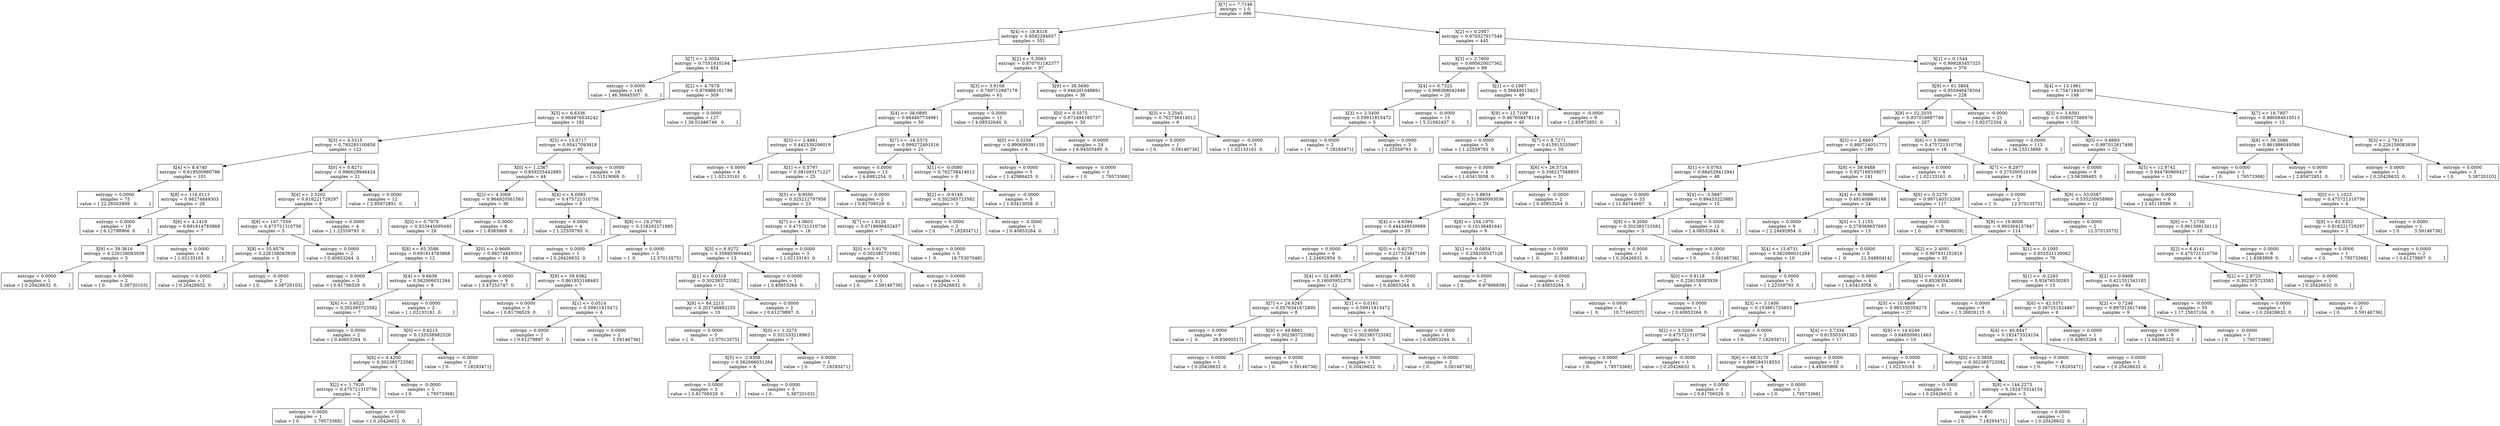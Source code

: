 digraph Tree {
0 [label="X[7] <= 7.7146\nentropy = 1.0\nsamples = 996", shape="box"] ;
1 [label="X[4] <= 18.8318\nentropy = 0.9582294657\nsamples = 551", shape="box"] ;
0 -> 1 ;
2 [label="X[7] <= 2.3054\nentropy = 0.7551910194\nsamples = 454", shape="box"] ;
1 -> 2 ;
3 [label="entropy = 0.0000\nsamples = 145\nvalue = [ 46.36845507   0.        ]", shape="box"] ;
2 -> 3 ;
4 [label="X[2] <= 4.7679\nentropy = 0.876988161788\nsamples = 309", shape="box"] ;
2 -> 4 ;
5 [label="X[5] <= 6.6336\nentropy = 0.984876534242\nsamples = 182", shape="box"] ;
4 -> 5 ;
6 [label="X[3] <= 4.5315\nentropy = 0.793285100858\nsamples = 122", shape="box"] ;
5 -> 6 ;
7 [label="X[4] <= 8.4740\nentropy = 0.619500960786\nsamples = 101", shape="box"] ;
6 -> 7 ;
8 [label="entropy = 0.0000\nsamples = 75\nvalue = [ 22.26502909   0.        ]", shape="box"] ;
7 -> 8 ;
9 [label="X[8] <= 116.0113\nentropy = 0.98274849303\nsamples = 26", shape="box"] ;
7 -> 9 ;
10 [label="entropy = 0.0000\nsamples = 19\nvalue = [ 6.12798966  0.        ]", shape="box"] ;
9 -> 10 ;
11 [label="X[6] <= 4.1419\nentropy = 0.691614783868\nsamples = 7", shape="box"] ;
9 -> 11 ;
12 [label="X[9] <= 39.3616\nentropy = 0.226158083939\nsamples = 3", shape="box"] ;
11 -> 12 ;
13 [label="entropy = 0.0000\nsamples = 1\nvalue = [ 0.20426632  0.        ]", shape="box"] ;
12 -> 13 ;
14 [label="entropy = 0.0000\nsamples = 2\nvalue = [ 0.          5.38720103]", shape="box"] ;
12 -> 14 ;
15 [label="entropy = 0.0000\nsamples = 4\nvalue = [ 1.02133161  0.        ]", shape="box"] ;
11 -> 15 ;
16 [label="X[0] <= 0.8271\nentropy = 0.996629946424\nsamples = 21", shape="box"] ;
6 -> 16 ;
17 [label="X[4] <= 2.3202\nentropy = 0.818221729297\nsamples = 9", shape="box"] ;
16 -> 17 ;
18 [label="X[8] <= 167.7559\nentropy = 0.475721310756\nsamples = 5", shape="box"] ;
17 -> 18 ;
19 [label="X[8] <= 55.9576\nentropy = 0.226158083939\nsamples = 3", shape="box"] ;
18 -> 19 ;
20 [label="entropy = 0.0000\nsamples = 1\nvalue = [ 0.20426632  0.        ]", shape="box"] ;
19 -> 20 ;
21 [label="entropy = -0.0000\nsamples = 2\nvalue = [ 0.          5.38720103]", shape="box"] ;
19 -> 21 ;
22 [label="entropy = 0.0000\nsamples = 2\nvalue = [ 0.40853264  0.        ]", shape="box"] ;
18 -> 22 ;
23 [label="entropy = 0.0000\nsamples = 4\nvalue = [ 1.22559793  0.        ]", shape="box"] ;
17 -> 23 ;
24 [label="entropy = 0.0000\nsamples = 12\nvalue = [ 2.85972851  0.        ]", shape="box"] ;
16 -> 24 ;
25 [label="X[5] <= 15.0717\nentropy = 0.95417093918\nsamples = 60", shape="box"] ;
5 -> 25 ;
26 [label="X[0] <= 1.2367\nentropy = 0.859255442885\nsamples = 44", shape="box"] ;
25 -> 26 ;
27 [label="X[2] <= 4.3008\nentropy = 0.964920561563\nsamples = 36", shape="box"] ;
26 -> 27 ;
28 [label="X[0] <= 0.7979\nentropy = 0.923445095492\nsamples = 28", shape="box"] ;
27 -> 28 ;
29 [label="X[8] <= 63.3588\nentropy = 0.691614783868\nsamples = 12", shape="box"] ;
28 -> 29 ;
30 [label="entropy = 0.0000\nsamples = 3\nvalue = [ 0.81706529  0.        ]", shape="box"] ;
29 -> 30 ;
31 [label="X[4] <= 9.6636\nentropy = 0.562066031264\nsamples = 9", shape="box"] ;
29 -> 31 ;
32 [label="X[6] <= 3.6523\nentropy = 0.302385723582\nsamples = 7", shape="box"] ;
31 -> 32 ;
33 [label="entropy = 0.0000\nsamples = 2\nvalue = [ 0.40853264  0.        ]", shape="box"] ;
32 -> 33 ;
34 [label="X[0] <= 0.6215\nentropy = 0.133538982528\nsamples = 5", shape="box"] ;
32 -> 34 ;
35 [label="X[6] <= 4.4200\nentropy = 0.302385723582\nsamples = 3", shape="box"] ;
34 -> 35 ;
36 [label="X[2] <= 1.7920\nentropy = 0.475721310756\nsamples = 2", shape="box"] ;
35 -> 36 ;
37 [label="entropy = 0.0000\nsamples = 1\nvalue = [ 0.          1.79573368]", shape="box"] ;
36 -> 37 ;
38 [label="entropy = -0.0000\nsamples = 1\nvalue = [ 0.20426632  0.        ]", shape="box"] ;
36 -> 38 ;
39 [label="entropy = -0.0000\nsamples = 1\nvalue = [ 0.          1.79573368]", shape="box"] ;
35 -> 39 ;
40 [label="entropy = -0.0000\nsamples = 2\nvalue = [ 0.          7.18293471]", shape="box"] ;
34 -> 40 ;
41 [label="entropy = 0.0000\nsamples = 2\nvalue = [ 1.02133161  0.        ]", shape="box"] ;
31 -> 41 ;
42 [label="X[0] <= 0.9668\nentropy = 0.98274849303\nsamples = 16", shape="box"] ;
28 -> 42 ;
43 [label="entropy = 0.0000\nsamples = 9\nvalue = [ 3.47252747  0.        ]", shape="box"] ;
42 -> 43 ;
44 [label="X[9] <= 39.6382\nentropy = 0.861853168483\nsamples = 7", shape="box"] ;
42 -> 44 ;
45 [label="entropy = 0.0000\nsamples = 3\nvalue = [ 0.81706529  0.        ]", shape="box"] ;
44 -> 45 ;
46 [label="X[1] <= 0.0514\nentropy = 0.59911815472\nsamples = 4", shape="box"] ;
44 -> 46 ;
47 [label="entropy = 0.0000\nsamples = 2\nvalue = [ 0.61279897  0.        ]", shape="box"] ;
46 -> 47 ;
48 [label="entropy = 0.0000\nsamples = 2\nvalue = [ 0.          3.59146736]", shape="box"] ;
46 -> 48 ;
49 [label="entropy = 0.0000\nsamples = 8\nvalue = [ 1.8383969  0.       ]", shape="box"] ;
27 -> 49 ;
50 [label="X[4] <= 8.0585\nentropy = 0.475721310756\nsamples = 8", shape="box"] ;
26 -> 50 ;
51 [label="entropy = 0.0000\nsamples = 4\nvalue = [ 1.22559793  0.        ]", shape="box"] ;
50 -> 51 ;
52 [label="X[9] <= 19.2793\nentropy = 0.118292271895\nsamples = 4", shape="box"] ;
50 -> 52 ;
53 [label="entropy = 0.0000\nsamples = 1\nvalue = [ 0.20426632  0.        ]", shape="box"] ;
52 -> 53 ;
54 [label="entropy = 0.0000\nsamples = 3\nvalue = [  0.          12.57013575]", shape="box"] ;
52 -> 54 ;
55 [label="entropy = 0.0000\nsamples = 16\nvalue = [ 5.51519069  0.        ]", shape="box"] ;
25 -> 55 ;
56 [label="entropy = 0.0000\nsamples = 127\nvalue = [ 39.01486749   0.        ]", shape="box"] ;
4 -> 56 ;
57 [label="X[2] <= 5.3083\nentropy = 0.870701182377\nsamples = 97", shape="box"] ;
1 -> 57 ;
58 [label="X[3] <= 3.9108\nentropy = 0.760712687178\nsamples = 61", shape="box"] ;
57 -> 58 ;
59 [label="X[4] <= 38.0895\nentropy = 0.664467734961\nsamples = 50", shape="box"] ;
58 -> 59 ;
60 [label="X[3] <= 2.4881\nentropy = 0.442539206019\nsamples = 29", shape="box"] ;
59 -> 60 ;
61 [label="entropy = 0.0000\nsamples = 4\nvalue = [ 1.02133161  0.        ]", shape="box"] ;
60 -> 61 ;
62 [label="X[1] <= 0.5797\nentropy = 0.381093171227\nsamples = 25", shape="box"] ;
60 -> 62 ;
63 [label="X[5] <= 9.9550\nentropy = 0.325212797956\nsamples = 23", shape="box"] ;
62 -> 63 ;
64 [label="X[7] <= 4.0603\nentropy = 0.475721310756\nsamples = 16", shape="box"] ;
63 -> 64 ;
65 [label="X[5] <= 6.9272\nentropy = 0.358953694442\nsamples = 13", shape="box"] ;
64 -> 65 ;
66 [label="X[1] <= 0.0318\nentropy = 0.302385723582\nsamples = 12", shape="box"] ;
65 -> 66 ;
67 [label="X[8] <= 64.2215\nentropy = 0.201746882255\nsamples = 10", shape="box"] ;
66 -> 67 ;
68 [label="entropy = 0.0000\nsamples = 3\nvalue = [  0.          12.57013575]", shape="box"] ;
67 -> 68 ;
69 [label="X[0] <= 1.3275\nentropy = 0.331533218963\nsamples = 7", shape="box"] ;
67 -> 69 ;
70 [label="X[5] <= -2.9308\nentropy = 0.562066031264\nsamples = 6", shape="box"] ;
69 -> 70 ;
71 [label="entropy = 0.0000\nsamples = 3\nvalue = [ 0.81706529  0.        ]", shape="box"] ;
70 -> 71 ;
72 [label="entropy = 0.0000\nsamples = 3\nvalue = [ 0.          5.38720103]", shape="box"] ;
70 -> 72 ;
73 [label="entropy = 0.0000\nsamples = 1\nvalue = [ 0.          7.18293471]", shape="box"] ;
69 -> 73 ;
74 [label="entropy = 0.0000\nsamples = 2\nvalue = [ 0.61279897  0.        ]", shape="box"] ;
66 -> 74 ;
75 [label="entropy = 0.0000\nsamples = 1\nvalue = [ 0.40853264  0.        ]", shape="box"] ;
65 -> 75 ;
76 [label="entropy = 0.0000\nsamples = 3\nvalue = [ 1.02133161  0.        ]", shape="box"] ;
64 -> 76 ;
77 [label="X[7] <= 1.9126\nentropy = 0.0718696452457\nsamples = 7", shape="box"] ;
63 -> 77 ;
78 [label="X[0] <= 0.9170\nentropy = 0.302385723582\nsamples = 2", shape="box"] ;
77 -> 78 ;
79 [label="entropy = 0.0000\nsamples = 1\nvalue = [ 0.          3.59146736]", shape="box"] ;
78 -> 79 ;
80 [label="entropy = 0.0000\nsamples = 1\nvalue = [ 0.20426632  0.        ]", shape="box"] ;
78 -> 80 ;
81 [label="entropy = 0.0000\nsamples = 5\nvalue = [  0.          19.75307046]", shape="box"] ;
77 -> 81 ;
82 [label="entropy = 0.0000\nsamples = 2\nvalue = [ 0.81706529  0.        ]", shape="box"] ;
62 -> 82 ;
83 [label="X[7] <= -16.5375\nentropy = 0.999272491016\nsamples = 21", shape="box"] ;
59 -> 83 ;
84 [label="entropy = 0.0000\nsamples = 13\nvalue = [ 4.6981254  0.       ]", shape="box"] ;
83 -> 84 ;
85 [label="X[1] <= -0.0080\nentropy = 0.762738414012\nsamples = 8", shape="box"] ;
83 -> 85 ;
86 [label="X[2] <= -0.9149\nentropy = 0.302385723582\nsamples = 3", shape="box"] ;
85 -> 86 ;
87 [label="entropy = 0.0000\nsamples = 2\nvalue = [ 0.          7.18293471]", shape="box"] ;
86 -> 87 ;
88 [label="entropy = -0.0000\nsamples = 1\nvalue = [ 0.40853264  0.        ]", shape="box"] ;
86 -> 88 ;
89 [label="entropy = -0.0000\nsamples = 5\nvalue = [ 1.63413058  0.        ]", shape="box"] ;
85 -> 89 ;
90 [label="entropy = 0.0000\nsamples = 11\nvalue = [ 4.08532644  0.        ]", shape="box"] ;
58 -> 90 ;
91 [label="X[9] <= 38.5690\nentropy = 0.946281048891\nsamples = 36", shape="box"] ;
57 -> 91 ;
92 [label="X[0] <= 0.5575\nentropy = 0.672494185737\nsamples = 30", shape="box"] ;
91 -> 92 ;
93 [label="X[0] <= 0.5256\nentropy = 0.990699391155\nsamples = 6", shape="box"] ;
92 -> 93 ;
94 [label="entropy = 0.0000\nsamples = 5\nvalue = [ 1.42986425  0.        ]", shape="box"] ;
93 -> 94 ;
95 [label="entropy = -0.0000\nsamples = 1\nvalue = [ 0.          1.79573368]", shape="box"] ;
93 -> 95 ;
96 [label="entropy = -0.0000\nsamples = 24\nvalue = [ 6.94505495  0.        ]", shape="box"] ;
92 -> 96 ;
97 [label="X[3] <= 3.2545\nentropy = 0.762738414012\nsamples = 6", shape="box"] ;
91 -> 97 ;
98 [label="entropy = 0.0000\nsamples = 1\nvalue = [ 0.          3.59146736]", shape="box"] ;
97 -> 98 ;
99 [label="entropy = -0.0000\nsamples = 5\nvalue = [ 1.02133161  0.        ]", shape="box"] ;
97 -> 99 ;
100 [label="X[2] <= 0.2957\nentropy = 0.970327917546\nsamples = 445", shape="box"] ;
0 -> 100 ;
101 [label="X[3] <= 2.7600\nentropy = 0.695620027362\nsamples = 69", shape="box"] ;
100 -> 101 ;
102 [label="X[4] <= 0.7322\nentropy = 0.998398042948\nsamples = 20", shape="box"] ;
101 -> 102 ;
103 [label="X[3] <= 2.5400\nentropy = 0.59911815472\nsamples = 5", shape="box"] ;
102 -> 103 ;
104 [label="entropy = 0.0000\nsamples = 2\nvalue = [ 0.          7.18293471]", shape="box"] ;
103 -> 104 ;
105 [label="entropy = 0.0000\nsamples = 3\nvalue = [ 1.22559793  0.        ]", shape="box"] ;
103 -> 105 ;
106 [label="entropy = -0.0000\nsamples = 15\nvalue = [ 5.31092437  0.        ]", shape="box"] ;
102 -> 106 ;
107 [label="X[1] <= 0.1987\nentropy = 0.56849515823\nsamples = 49", shape="box"] ;
101 -> 107 ;
108 [label="X[9] <= 12.7109\nentropy = 0.467658478114\nsamples = 40", shape="box"] ;
107 -> 108 ;
109 [label="entropy = 0.0000\nsamples = 5\nvalue = [ 1.22559793  0.        ]", shape="box"] ;
108 -> 109 ;
110 [label="X[7] <= 8.7271\nentropy = 0.415915335907\nsamples = 35", shape="box"] ;
108 -> 110 ;
111 [label="entropy = 0.0000\nsamples = 4\nvalue = [ 1.63413058  0.        ]", shape="box"] ;
110 -> 111 ;
112 [label="X[6] <= 26.5714\nentropy = 0.336217568855\nsamples = 31", shape="box"] ;
110 -> 112 ;
113 [label="X[0] <= 0.8854\nentropy = 0.313940093036\nsamples = 29", shape="box"] ;
112 -> 113 ;
114 [label="X[4] <= 4.6394\nentropy = 0.444349339989\nsamples = 20", shape="box"] ;
113 -> 114 ;
115 [label="entropy = 0.0000\nsamples = 6\nvalue = [ 2.24692954  0.        ]", shape="box"] ;
114 -> 115 ;
116 [label="X[0] <= 0.8275\nentropy = 0.217323847189\nsamples = 14", shape="box"] ;
114 -> 116 ;
117 [label="X[4] <= 32.4083\nentropy = 0.16005952378\nsamples = 12", shape="box"] ;
116 -> 117 ;
118 [label="X[7] <= 24.9245\nentropy = 0.0576341672805\nsamples = 8", shape="box"] ;
117 -> 118 ;
119 [label="entropy = 0.0000\nsamples = 6\nvalue = [  0.          26.93600517]", shape="box"] ;
118 -> 119 ;
120 [label="X[9] <= 49.8861\nentropy = 0.302385723582\nsamples = 2", shape="box"] ;
118 -> 120 ;
121 [label="entropy = 0.0000\nsamples = 1\nvalue = [ 0.20426632  0.        ]", shape="box"] ;
120 -> 121 ;
122 [label="entropy = 0.0000\nsamples = 1\nvalue = [ 0.          3.59146736]", shape="box"] ;
120 -> 122 ;
123 [label="X[1] <= 0.0161\nentropy = 0.59911815472\nsamples = 4", shape="box"] ;
117 -> 123 ;
124 [label="X[1] <= -0.0058\nentropy = 0.302385723582\nsamples = 3", shape="box"] ;
123 -> 124 ;
125 [label="entropy = 0.0000\nsamples = 1\nvalue = [ 0.20426632  0.        ]", shape="box"] ;
124 -> 125 ;
126 [label="entropy = -0.0000\nsamples = 2\nvalue = [ 0.          3.59146736]", shape="box"] ;
124 -> 126 ;
127 [label="entropy = 0.0000\nsamples = 1\nvalue = [ 0.40853264  0.        ]", shape="box"] ;
123 -> 127 ;
128 [label="entropy = -0.0000\nsamples = 2\nvalue = [ 0.40853264  0.        ]", shape="box"] ;
116 -> 128 ;
129 [label="X[8] <= 104.1970\nentropy = 0.10136481641\nsamples = 9", shape="box"] ;
113 -> 129 ;
130 [label="X[1] <= -0.0854\nentropy = 0.258205557126\nsamples = 4", shape="box"] ;
129 -> 130 ;
131 [label="entropy = 0.0000\nsamples = 2\nvalue = [ 0.          8.97866839]", shape="box"] ;
130 -> 131 ;
132 [label="entropy = -0.0000\nsamples = 2\nvalue = [ 0.40853264  0.        ]", shape="box"] ;
130 -> 132 ;
133 [label="entropy = 0.0000\nsamples = 5\nvalue = [  0.          21.54880414]", shape="box"] ;
129 -> 133 ;
134 [label="entropy = -0.0000\nsamples = 2\nvalue = [ 0.40853264  0.        ]", shape="box"] ;
112 -> 134 ;
135 [label="entropy = -0.0000\nsamples = 9\nvalue = [ 2.85972851  0.        ]", shape="box"] ;
107 -> 135 ;
136 [label="X[1] <= 0.1544\nentropy = 0.999283457325\nsamples = 376", shape="box"] ;
100 -> 136 ;
137 [label="X[9] <= 61.3804\nentropy = 0.955946478304\nsamples = 228", shape="box"] ;
136 -> 137 ;
138 [label="X[9] <= 52.2035\nentropy = 0.937016687769\nsamples = 207", shape="box"] ;
137 -> 138 ;
139 [label="X[3] <= 2.6601\nentropy = 0.980714051773\nsamples = 189", shape="box"] ;
138 -> 139 ;
140 [label="X[1] <= 0.0763\nentropy = 0.684529412941\nsamples = 48", shape="box"] ;
139 -> 140 ;
141 [label="entropy = 0.0000\nsamples = 33\nvalue = [ 11.84744667   0.        ]", shape="box"] ;
140 -> 141 ;
142 [label="X[4] <= -3.5687\nentropy = 0.99433223885\nsamples = 15", shape="box"] ;
140 -> 142 ;
143 [label="X[9] <= 9.2000\nentropy = 0.302385723582\nsamples = 3", shape="box"] ;
142 -> 143 ;
144 [label="entropy = 0.0000\nsamples = 1\nvalue = [ 0.20426632  0.        ]", shape="box"] ;
143 -> 144 ;
145 [label="entropy = 0.0000\nsamples = 2\nvalue = [ 0.          3.59146736]", shape="box"] ;
143 -> 145 ;
146 [label="entropy = 0.0000\nsamples = 12\nvalue = [ 4.08532644  0.        ]", shape="box"] ;
142 -> 146 ;
147 [label="X[8] <= 58.9488\nentropy = 0.927169339071\nsamples = 141", shape="box"] ;
139 -> 147 ;
148 [label="X[4] <= 6.5688\nentropy = 0.491408966168\nsamples = 24", shape="box"] ;
147 -> 148 ;
149 [label="entropy = 0.0000\nsamples = 9\nvalue = [ 2.24692954  0.        ]", shape="box"] ;
148 -> 149 ;
150 [label="X[0] <= 1.1155\nentropy = 0.278369657693\nsamples = 15", shape="box"] ;
148 -> 150 ;
151 [label="X[4] <= 15.6731\nentropy = 0.562066031264\nsamples = 10", shape="box"] ;
150 -> 151 ;
152 [label="X[0] <= 0.9118\nentropy = 0.226158083939\nsamples = 5", shape="box"] ;
151 -> 152 ;
153 [label="entropy = 0.0000\nsamples = 4\nvalue = [  0.          10.77440207]", shape="box"] ;
152 -> 153 ;
154 [label="entropy = 0.0000\nsamples = 1\nvalue = [ 0.40853264  0.        ]", shape="box"] ;
152 -> 154 ;
155 [label="entropy = 0.0000\nsamples = 5\nvalue = [ 1.22559793  0.        ]", shape="box"] ;
151 -> 155 ;
156 [label="entropy = 0.0000\nsamples = 5\nvalue = [  0.          21.54880414]", shape="box"] ;
150 -> 156 ;
157 [label="X[0] <= 0.2270\nentropy = 0.997140313269\nsamples = 117", shape="box"] ;
147 -> 157 ;
158 [label="entropy = 0.0000\nsamples = 3\nvalue = [ 0.          8.97866839]", shape="box"] ;
157 -> 158 ;
159 [label="X[9] <= 19.9008\nentropy = 0.995304137847\nsamples = 114", shape="box"] ;
157 -> 159 ;
160 [label="X[2] <= 2.4091\nentropy = 0.907931152816\nsamples = 35", shape="box"] ;
159 -> 160 ;
161 [label="entropy = 0.0000\nsamples = 4\nvalue = [ 1.63413058  0.        ]", shape="box"] ;
160 -> 161 ;
162 [label="X[5] <= -0.6319\nentropy = 0.853935426984\nsamples = 31", shape="box"] ;
160 -> 162 ;
163 [label="X[3] <= 3.1406\nentropy = 0.153861725853\nsamples = 4", shape="box"] ;
162 -> 163 ;
164 [label="X[2] <= 3.3209\nentropy = 0.475721310756\nsamples = 2", shape="box"] ;
163 -> 164 ;
165 [label="entropy = 0.0000\nsamples = 1\nvalue = [ 0.          1.79573368]", shape="box"] ;
164 -> 165 ;
166 [label="entropy = -0.0000\nsamples = 1\nvalue = [ 0.20426632  0.        ]", shape="box"] ;
164 -> 166 ;
167 [label="entropy = 0.0000\nsamples = 2\nvalue = [ 0.          7.18293471]", shape="box"] ;
163 -> 167 ;
168 [label="X[5] <= 10.4669\nentropy = 0.985330359273\nsamples = 27", shape="box"] ;
162 -> 168 ;
169 [label="X[4] <= 3.7334\nentropy = 0.815503391383\nsamples = 17", shape="box"] ;
168 -> 169 ;
170 [label="X[6] <= 68.5170\nentropy = 0.896284318553\nsamples = 4", shape="box"] ;
169 -> 170 ;
171 [label="entropy = 0.0000\nsamples = 3\nvalue = [ 0.81706529  0.        ]", shape="box"] ;
170 -> 171 ;
172 [label="entropy = 0.0000\nsamples = 1\nvalue = [ 0.          1.79573368]", shape="box"] ;
170 -> 172 ;
173 [label="entropy = 0.0000\nsamples = 13\nvalue = [ 4.49385908  0.        ]", shape="box"] ;
169 -> 173 ;
174 [label="X[9] <= 14.6249\nentropy = 0.648509911463\nsamples = 10", shape="box"] ;
168 -> 174 ;
175 [label="entropy = 0.0000\nsamples = 4\nvalue = [ 1.02133161  0.        ]", shape="box"] ;
174 -> 175 ;
176 [label="X[0] <= 0.5856\nentropy = 0.302385723582\nsamples = 6", shape="box"] ;
174 -> 176 ;
177 [label="entropy = 0.0000\nsamples = 1\nvalue = [ 0.20426632  0.        ]", shape="box"] ;
176 -> 177 ;
178 [label="X[8] <= 144.2273\nentropy = 0.182473324154\nsamples = 5", shape="box"] ;
176 -> 178 ;
179 [label="entropy = 0.0000\nsamples = 4\nvalue = [ 0.          7.18293471]", shape="box"] ;
178 -> 179 ;
180 [label="entropy = 0.0000\nsamples = 1\nvalue = [ 0.20426632  0.        ]", shape="box"] ;
178 -> 180 ;
181 [label="X[1] <= -0.1095\nentropy = 0.855521130062\nsamples = 79", shape="box"] ;
159 -> 181 ;
182 [label="X[1] <= -0.2283\nentropy = 0.93476530263\nsamples = 15", shape="box"] ;
181 -> 182 ;
183 [label="entropy = 0.0000\nsamples = 9\nvalue = [ 3.26826115  0.        ]", shape="box"] ;
182 -> 183 ;
184 [label="X[6] <= 42.5371\nentropy = 0.397251624867\nsamples = 6", shape="box"] ;
182 -> 184 ;
185 [label="X[4] <= 40.8447\nentropy = 0.182473324154\nsamples = 5", shape="box"] ;
184 -> 185 ;
186 [label="entropy = 0.0000\nsamples = 4\nvalue = [ 0.          7.18293471]", shape="box"] ;
185 -> 186 ;
187 [label="entropy = 0.0000\nsamples = 1\nvalue = [ 0.20426632  0.        ]", shape="box"] ;
185 -> 187 ;
188 [label="entropy = 0.0000\nsamples = 1\nvalue = [ 0.40853264  0.        ]", shape="box"] ;
184 -> 188 ;
189 [label="X[2] <= 0.9408\nentropy = 0.421351343183\nsamples = 64", shape="box"] ;
181 -> 189 ;
190 [label="X[2] <= 0.7246\nentropy = 0.997012617498\nsamples = 9", shape="box"] ;
189 -> 190 ;
191 [label="entropy = 0.0000\nsamples = 8\nvalue = [ 2.04266322  0.        ]", shape="box"] ;
190 -> 191 ;
192 [label="entropy = -0.0000\nsamples = 1\nvalue = [ 0.          1.79573368]", shape="box"] ;
190 -> 192 ;
193 [label="entropy = -0.0000\nsamples = 55\nvalue = [ 17.15837104   0.        ]", shape="box"] ;
189 -> 193 ;
194 [label="X[6] <= 5.0060\nentropy = 0.475721310756\nsamples = 18", shape="box"] ;
138 -> 194 ;
195 [label="entropy = 0.0000\nsamples = 4\nvalue = [ 1.02133161  0.        ]", shape="box"] ;
194 -> 195 ;
196 [label="X[7] <= 8.2977\nentropy = 0.375300510169\nsamples = 14", shape="box"] ;
194 -> 196 ;
197 [label="entropy = 0.0000\nsamples = 2\nvalue = [  0.          12.57013575]", shape="box"] ;
196 -> 197 ;
198 [label="X[9] <= 53.0587\nentropy = 0.535250958989\nsamples = 12", shape="box"] ;
196 -> 198 ;
199 [label="entropy = 0.0000\nsamples = 2\nvalue = [  0.          12.57013575]", shape="box"] ;
198 -> 199 ;
200 [label="X[6] <= 7.1738\nentropy = 0.961398130112\nsamples = 10", shape="box"] ;
198 -> 200 ;
201 [label="X[2] <= 6.4141\nentropy = 0.475721310756\nsamples = 4", shape="box"] ;
200 -> 201 ;
202 [label="X[2] <= 2.9725\nentropy = 0.302385723582\nsamples = 3", shape="box"] ;
201 -> 202 ;
203 [label="entropy = 0.0000\nsamples = 1\nvalue = [ 0.20426632  0.        ]", shape="box"] ;
202 -> 203 ;
204 [label="entropy = -0.0000\nsamples = 2\nvalue = [ 0.          3.59146736]", shape="box"] ;
202 -> 204 ;
205 [label="entropy = -0.0000\nsamples = 1\nvalue = [ 0.20426632  0.        ]", shape="box"] ;
201 -> 205 ;
206 [label="entropy = 0.0000\nsamples = 6\nvalue = [ 1.8383969  0.       ]", shape="box"] ;
200 -> 206 ;
207 [label="entropy = -0.0000\nsamples = 21\nvalue = [ 5.92372334  0.        ]", shape="box"] ;
137 -> 207 ;
208 [label="X[4] <= 13.1861\nentropy = 0.754718450786\nsamples = 148", shape="box"] ;
136 -> 208 ;
209 [label="X[3] <= 3.6591\nentropy = 0.508927366976\nsamples = 135", shape="box"] ;
208 -> 209 ;
210 [label="entropy = 0.0000\nsamples = 113\nvalue = [ 36.15513898   0.        ]", shape="box"] ;
209 -> 210 ;
211 [label="X[0] <= 0.6693\nentropy = 0.997012617498\nsamples = 22", shape="box"] ;
209 -> 211 ;
212 [label="entropy = 0.0000\nsamples = 9\nvalue = [ 3.06399483  0.        ]", shape="box"] ;
211 -> 212 ;
213 [label="X[5] <= 12.9742\nentropy = 0.944780869427\nsamples = 13", shape="box"] ;
211 -> 213 ;
214 [label="entropy = 0.0000\nsamples = 9\nvalue = [ 2.45119586  0.        ]", shape="box"] ;
213 -> 214 ;
215 [label="X[0] <= 1.1023\nentropy = 0.475721310756\nsamples = 4", shape="box"] ;
213 -> 215 ;
216 [label="X[8] <= 62.8352\nentropy = 0.818221729297\nsamples = 3", shape="box"] ;
215 -> 216 ;
217 [label="entropy = 0.0000\nsamples = 1\nvalue = [ 0.          1.79573368]", shape="box"] ;
216 -> 217 ;
218 [label="entropy = 0.0000\nsamples = 2\nvalue = [ 0.61279897  0.        ]", shape="box"] ;
216 -> 218 ;
219 [label="entropy = 0.0000\nsamples = 1\nvalue = [ 0.          3.59146736]", shape="box"] ;
215 -> 219 ;
220 [label="X[7] <= 16.7857\nentropy = 0.880084610513\nsamples = 13", shape="box"] ;
208 -> 220 ;
221 [label="X[8] <= 39.2086\nentropy = 0.961986049586\nsamples = 9", shape="box"] ;
220 -> 221 ;
222 [label="entropy = 0.0000\nsamples = 1\nvalue = [ 0.          1.79573368]", shape="box"] ;
221 -> 222 ;
223 [label="entropy = 0.0000\nsamples = 8\nvalue = [ 2.85972851  0.        ]", shape="box"] ;
221 -> 223 ;
224 [label="X[3] <= 2.7810\nentropy = 0.226158083939\nsamples = 4", shape="box"] ;
220 -> 224 ;
225 [label="entropy = 0.0000\nsamples = 1\nvalue = [ 0.20426632  0.        ]", shape="box"] ;
224 -> 225 ;
226 [label="entropy = 0.0000\nsamples = 3\nvalue = [ 0.          5.38720103]", shape="box"] ;
224 -> 226 ;
}
